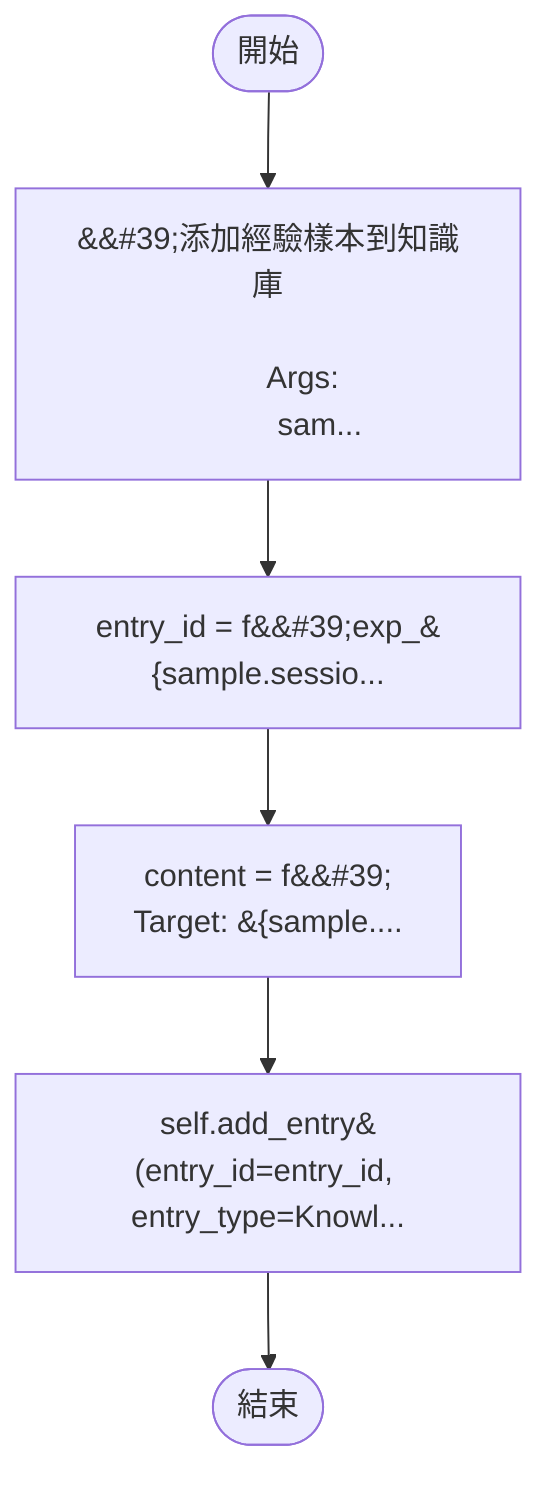 flowchart TB
    n1([開始])
    n2([結束])
    n3[&amp;&#35;39;添加經驗樣本到知識庫\n\n        Args:\n            sam...]
    n4[entry_id = f&amp;&#35;39;exp_&#123;sample.sessio...]
    n5[content = f&amp;&#35;39;\nTarget: &#123;sample....]
    n6[self.add_entry&#40;entry_id=entry_id, entry_type=Knowl...]
    n1 --> n3
    n3 --> n4
    n4 --> n5
    n5 --> n6
    n6 --> n2